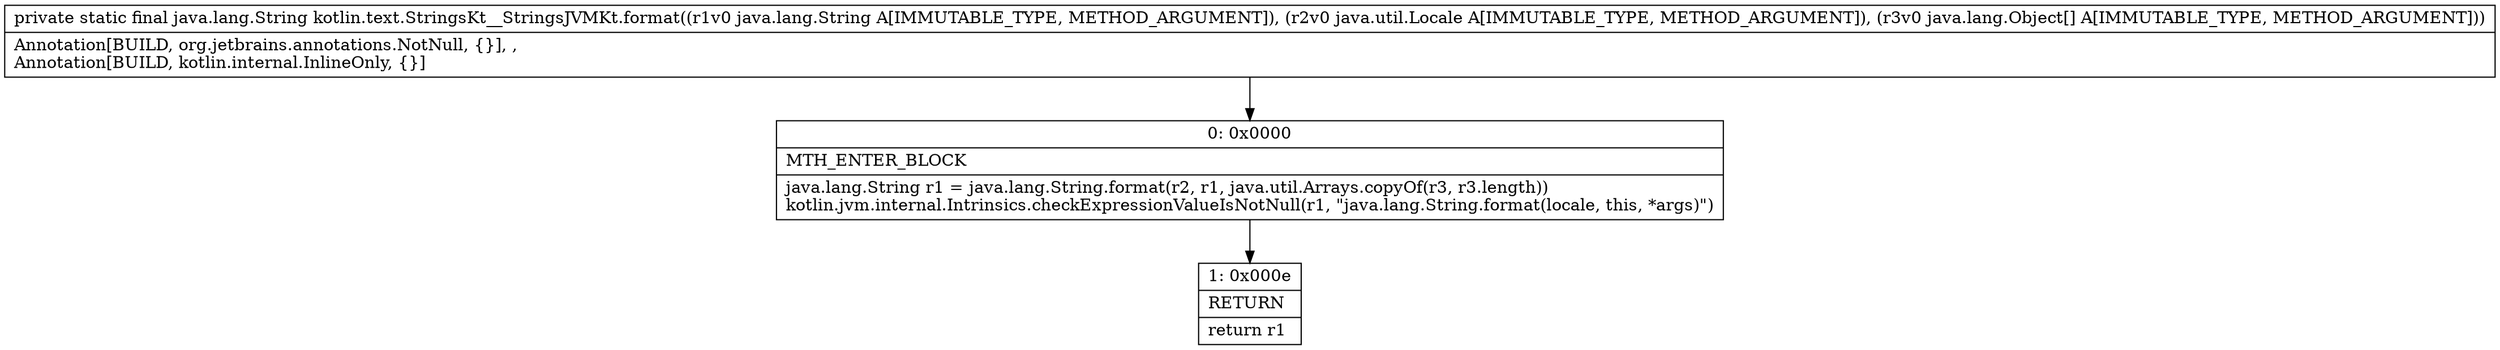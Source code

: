 digraph "CFG forkotlin.text.StringsKt__StringsJVMKt.format(Ljava\/lang\/String;Ljava\/util\/Locale;[Ljava\/lang\/Object;)Ljava\/lang\/String;" {
Node_0 [shape=record,label="{0\:\ 0x0000|MTH_ENTER_BLOCK\l|java.lang.String r1 = java.lang.String.format(r2, r1, java.util.Arrays.copyOf(r3, r3.length))\lkotlin.jvm.internal.Intrinsics.checkExpressionValueIsNotNull(r1, \"java.lang.String.format(locale, this, *args)\")\l}"];
Node_1 [shape=record,label="{1\:\ 0x000e|RETURN\l|return r1\l}"];
MethodNode[shape=record,label="{private static final java.lang.String kotlin.text.StringsKt__StringsJVMKt.format((r1v0 java.lang.String A[IMMUTABLE_TYPE, METHOD_ARGUMENT]), (r2v0 java.util.Locale A[IMMUTABLE_TYPE, METHOD_ARGUMENT]), (r3v0 java.lang.Object[] A[IMMUTABLE_TYPE, METHOD_ARGUMENT]))  | Annotation[BUILD, org.jetbrains.annotations.NotNull, \{\}], , \lAnnotation[BUILD, kotlin.internal.InlineOnly, \{\}]\l}"];
MethodNode -> Node_0;
Node_0 -> Node_1;
}

